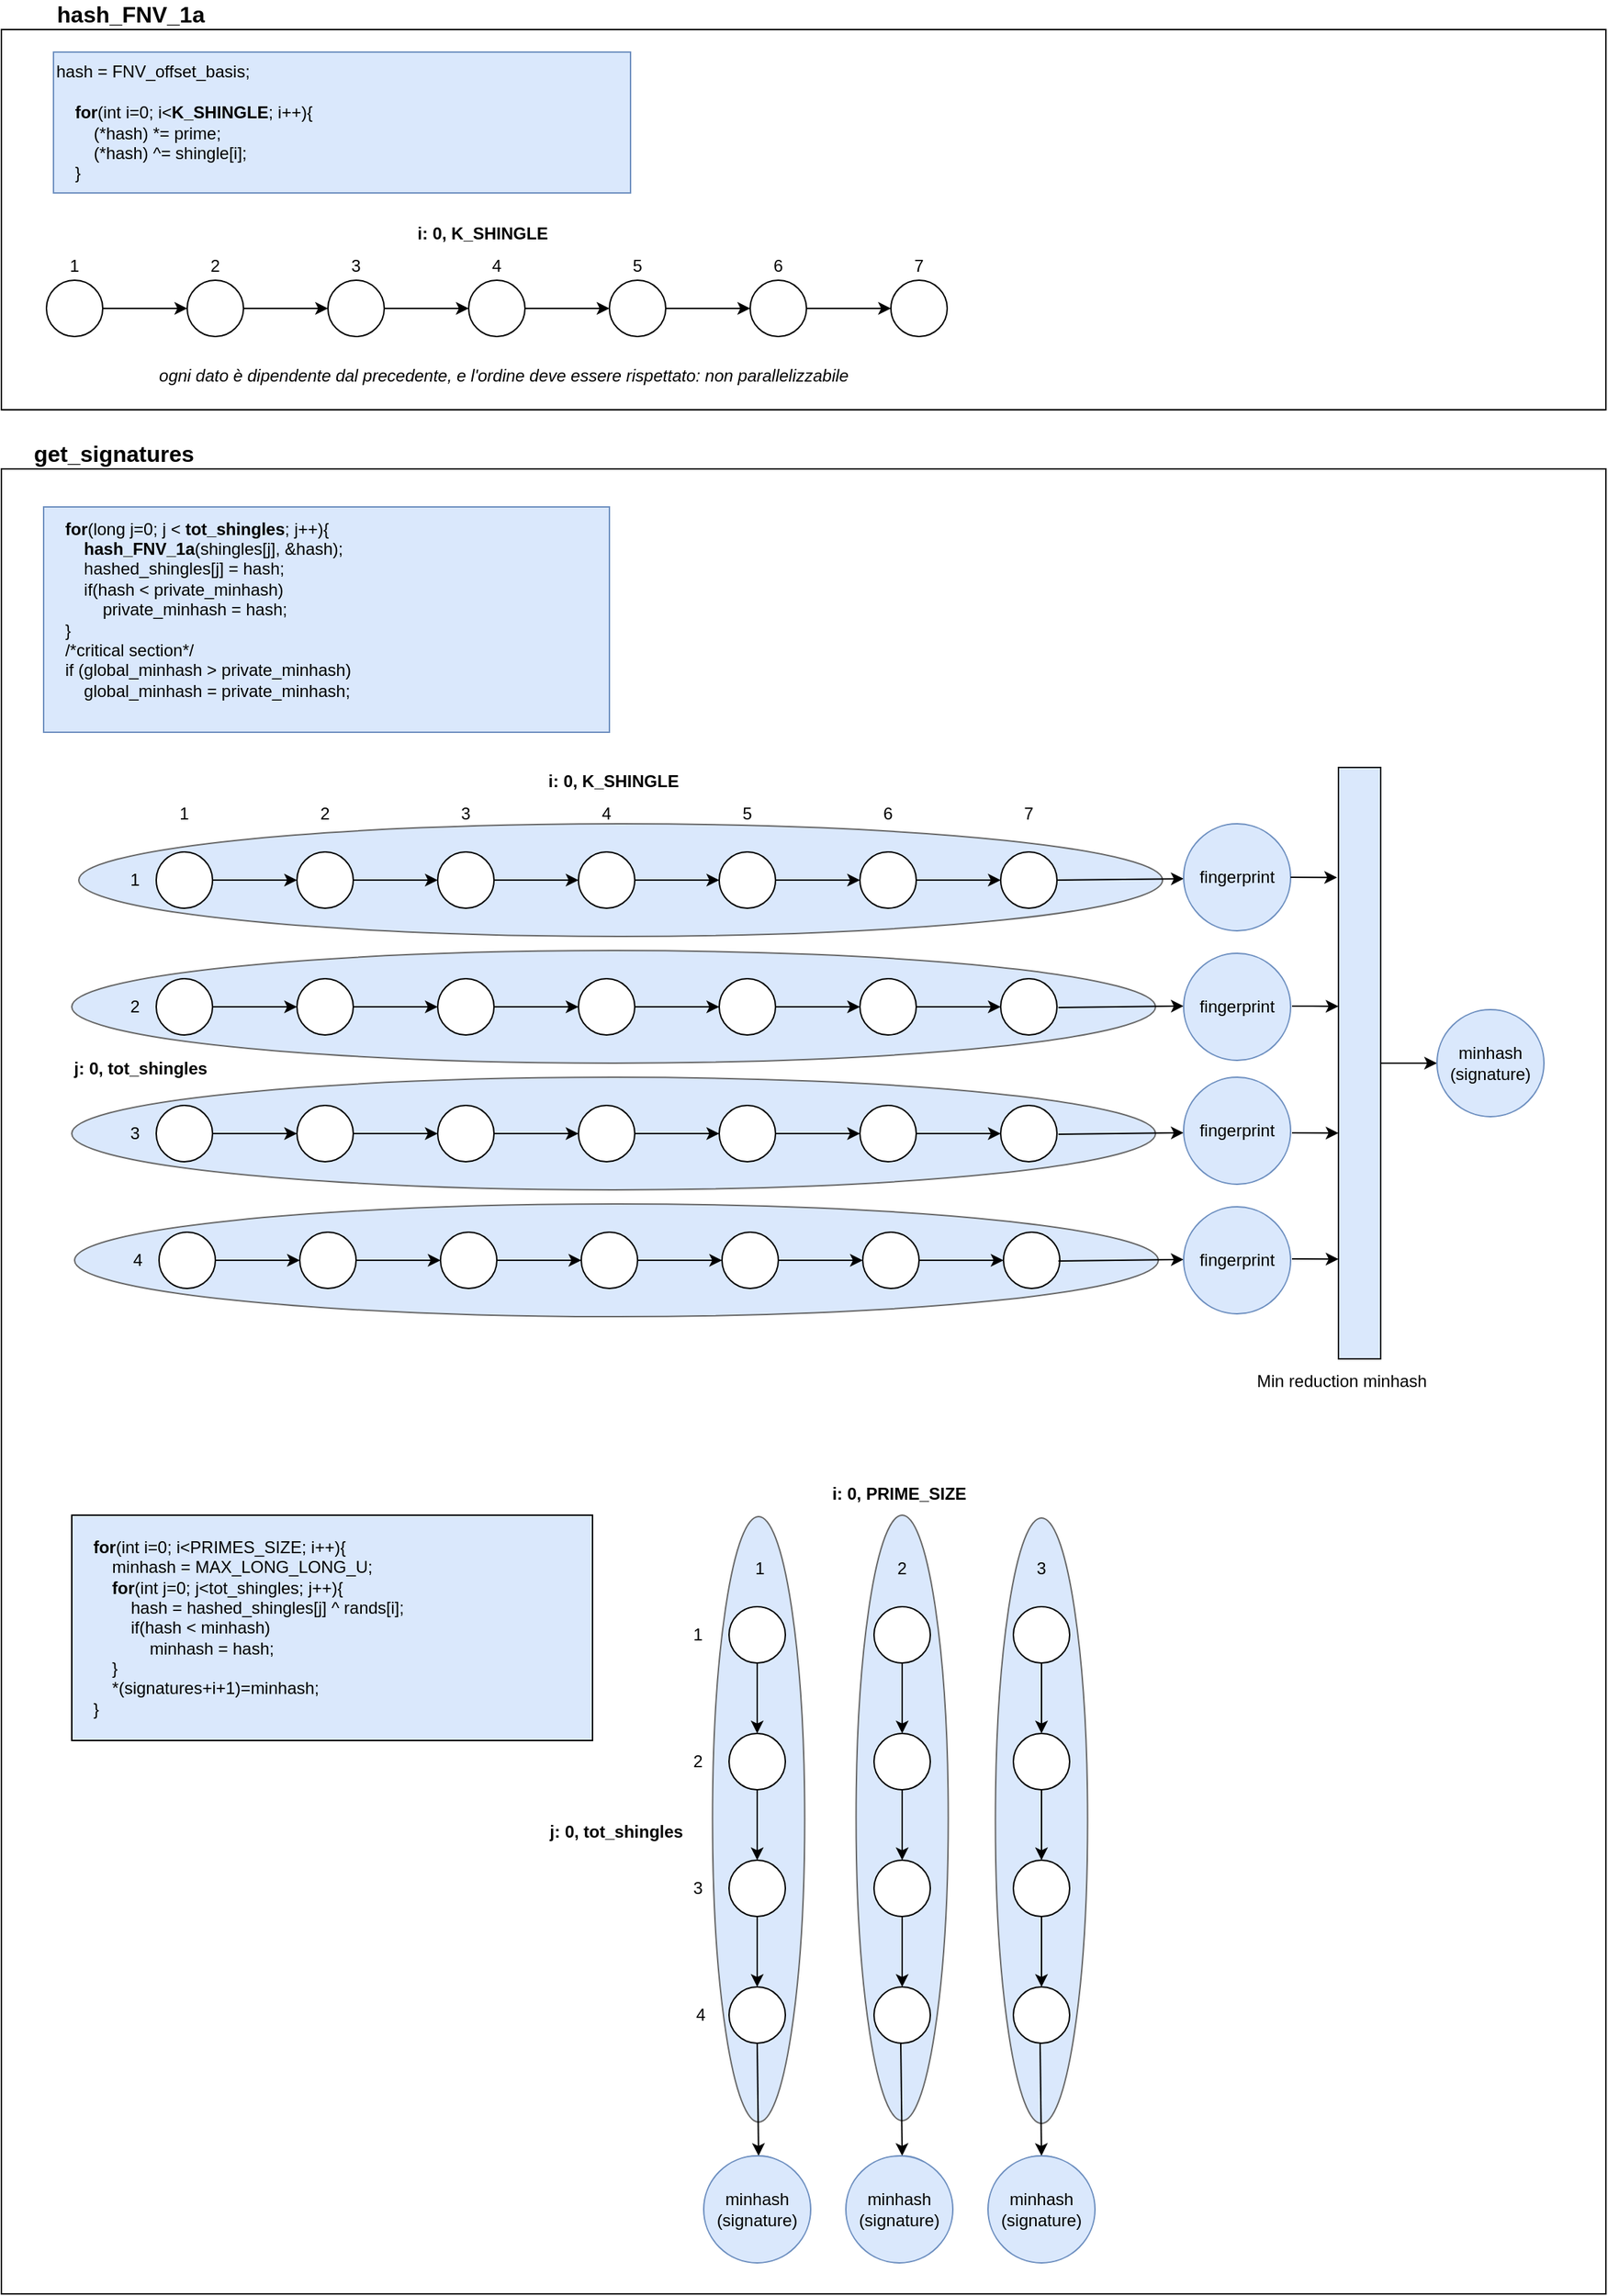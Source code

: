 <mxfile version="14.4.9" type="device"><diagram id="6B7_9XVgcYTmuRkZFwly" name="Page-1"><mxGraphModel dx="2031" dy="1856" grid="1" gridSize="10" guides="1" tooltips="1" connect="1" arrows="1" fold="1" page="1" pageScale="1" pageWidth="1169" pageHeight="827" math="0" shadow="0"><root><mxCell id="0"/><mxCell id="1" parent="0"/><mxCell id="zUakL1ykd0eLDqdjz8oe-7" value="" style="ellipse;whiteSpace=wrap;html=1;aspect=fixed;" vertex="1" parent="1"><mxGeometry x="292" y="-282" width="40" height="40" as="geometry"/></mxCell><mxCell id="zUakL1ykd0eLDqdjz8oe-8" value="" style="ellipse;whiteSpace=wrap;html=1;aspect=fixed;" vertex="1" parent="1"><mxGeometry x="192" y="-282" width="40" height="40" as="geometry"/></mxCell><mxCell id="zUakL1ykd0eLDqdjz8oe-9" value="" style="ellipse;whiteSpace=wrap;html=1;aspect=fixed;" vertex="1" parent="1"><mxGeometry x="92" y="-282" width="40" height="40" as="geometry"/></mxCell><mxCell id="zUakL1ykd0eLDqdjz8oe-11" value="" style="endArrow=classic;html=1;exitX=1;exitY=0.5;exitDx=0;exitDy=0;entryX=0;entryY=0.5;entryDx=0;entryDy=0;" edge="1" parent="1" source="zUakL1ykd0eLDqdjz8oe-9" target="zUakL1ykd0eLDqdjz8oe-8"><mxGeometry width="50" height="50" relative="1" as="geometry"><mxPoint x="482" y="-252" as="sourcePoint"/><mxPoint x="532" y="-302" as="targetPoint"/></mxGeometry></mxCell><mxCell id="zUakL1ykd0eLDqdjz8oe-12" value="" style="endArrow=classic;html=1;exitX=1;exitY=0.5;exitDx=0;exitDy=0;entryX=0;entryY=0.5;entryDx=0;entryDy=0;" edge="1" parent="1" source="zUakL1ykd0eLDqdjz8oe-8" target="zUakL1ykd0eLDqdjz8oe-7"><mxGeometry width="50" height="50" relative="1" as="geometry"><mxPoint x="482" y="-252" as="sourcePoint"/><mxPoint x="532" y="-302" as="targetPoint"/></mxGeometry></mxCell><mxCell id="zUakL1ykd0eLDqdjz8oe-13" value="" style="ellipse;whiteSpace=wrap;html=1;aspect=fixed;" vertex="1" parent="1"><mxGeometry x="492" y="-282" width="40" height="40" as="geometry"/></mxCell><mxCell id="zUakL1ykd0eLDqdjz8oe-14" value="" style="ellipse;whiteSpace=wrap;html=1;aspect=fixed;" vertex="1" parent="1"><mxGeometry x="392" y="-282" width="40" height="40" as="geometry"/></mxCell><mxCell id="zUakL1ykd0eLDqdjz8oe-15" value="" style="endArrow=classic;html=1;exitX=1;exitY=0.5;exitDx=0;exitDy=0;entryX=0;entryY=0.5;entryDx=0;entryDy=0;" edge="1" parent="1" target="zUakL1ykd0eLDqdjz8oe-14"><mxGeometry width="50" height="50" relative="1" as="geometry"><mxPoint x="332" y="-262" as="sourcePoint"/><mxPoint x="732" y="-302" as="targetPoint"/></mxGeometry></mxCell><mxCell id="zUakL1ykd0eLDqdjz8oe-16" value="" style="endArrow=classic;html=1;exitX=1;exitY=0.5;exitDx=0;exitDy=0;entryX=0;entryY=0.5;entryDx=0;entryDy=0;" edge="1" parent="1" source="zUakL1ykd0eLDqdjz8oe-14" target="zUakL1ykd0eLDqdjz8oe-13"><mxGeometry width="50" height="50" relative="1" as="geometry"><mxPoint x="682" y="-252" as="sourcePoint"/><mxPoint x="732" y="-302" as="targetPoint"/></mxGeometry></mxCell><mxCell id="zUakL1ykd0eLDqdjz8oe-17" value="" style="ellipse;whiteSpace=wrap;html=1;aspect=fixed;" vertex="1" parent="1"><mxGeometry x="692" y="-282" width="40" height="40" as="geometry"/></mxCell><mxCell id="zUakL1ykd0eLDqdjz8oe-18" value="" style="ellipse;whiteSpace=wrap;html=1;aspect=fixed;" vertex="1" parent="1"><mxGeometry x="592" y="-282" width="40" height="40" as="geometry"/></mxCell><mxCell id="zUakL1ykd0eLDqdjz8oe-19" value="" style="endArrow=classic;html=1;exitX=1;exitY=0.5;exitDx=0;exitDy=0;entryX=0;entryY=0.5;entryDx=0;entryDy=0;" edge="1" parent="1" target="zUakL1ykd0eLDqdjz8oe-18"><mxGeometry width="50" height="50" relative="1" as="geometry"><mxPoint x="532" y="-262" as="sourcePoint"/><mxPoint x="932" y="-302" as="targetPoint"/></mxGeometry></mxCell><mxCell id="zUakL1ykd0eLDqdjz8oe-20" value="" style="endArrow=classic;html=1;exitX=1;exitY=0.5;exitDx=0;exitDy=0;entryX=0;entryY=0.5;entryDx=0;entryDy=0;" edge="1" parent="1" source="zUakL1ykd0eLDqdjz8oe-18" target="zUakL1ykd0eLDqdjz8oe-17"><mxGeometry width="50" height="50" relative="1" as="geometry"><mxPoint x="882" y="-252" as="sourcePoint"/><mxPoint x="932" y="-302" as="targetPoint"/></mxGeometry></mxCell><mxCell id="zUakL1ykd0eLDqdjz8oe-21" value="i: 0, K_SHINGLE" style="text;html=1;strokeColor=none;fillColor=none;align=center;verticalAlign=middle;whiteSpace=wrap;rounded=0;fontStyle=1" vertex="1" parent="1"><mxGeometry x="312" y="-325" width="180" height="20" as="geometry"/></mxCell><mxCell id="zUakL1ykd0eLDqdjz8oe-22" value="1" style="text;html=1;strokeColor=none;fillColor=none;align=center;verticalAlign=middle;whiteSpace=wrap;rounded=0;" vertex="1" parent="1"><mxGeometry x="92" y="-302" width="40" height="20" as="geometry"/></mxCell><mxCell id="zUakL1ykd0eLDqdjz8oe-24" value="2" style="text;html=1;strokeColor=none;fillColor=none;align=center;verticalAlign=middle;whiteSpace=wrap;rounded=0;" vertex="1" parent="1"><mxGeometry x="192" y="-302" width="40" height="20" as="geometry"/></mxCell><mxCell id="zUakL1ykd0eLDqdjz8oe-25" value="3" style="text;html=1;strokeColor=none;fillColor=none;align=center;verticalAlign=middle;whiteSpace=wrap;rounded=0;" vertex="1" parent="1"><mxGeometry x="292" y="-302" width="40" height="20" as="geometry"/></mxCell><mxCell id="zUakL1ykd0eLDqdjz8oe-26" value="4" style="text;html=1;strokeColor=none;fillColor=none;align=center;verticalAlign=middle;whiteSpace=wrap;rounded=0;" vertex="1" parent="1"><mxGeometry x="392" y="-302" width="40" height="20" as="geometry"/></mxCell><mxCell id="zUakL1ykd0eLDqdjz8oe-27" value="5" style="text;html=1;strokeColor=none;fillColor=none;align=center;verticalAlign=middle;whiteSpace=wrap;rounded=0;" vertex="1" parent="1"><mxGeometry x="492" y="-302" width="40" height="20" as="geometry"/></mxCell><mxCell id="zUakL1ykd0eLDqdjz8oe-28" value="6" style="text;html=1;strokeColor=none;fillColor=none;align=center;verticalAlign=middle;whiteSpace=wrap;rounded=0;" vertex="1" parent="1"><mxGeometry x="592" y="-302" width="40" height="20" as="geometry"/></mxCell><mxCell id="zUakL1ykd0eLDqdjz8oe-29" value="7" style="text;html=1;strokeColor=none;fillColor=none;align=center;verticalAlign=middle;whiteSpace=wrap;rounded=0;" vertex="1" parent="1"><mxGeometry x="692" y="-302" width="40" height="20" as="geometry"/></mxCell><mxCell id="zUakL1ykd0eLDqdjz8oe-31" value="&lt;font style=&quot;font-size: 16px;&quot;&gt;&lt;b style=&quot;font-size: 16px;&quot;&gt;hash_FNV_1a&lt;/b&gt;&lt;/font&gt;" style="text;html=1;strokeColor=none;fillColor=none;align=center;verticalAlign=middle;whiteSpace=wrap;rounded=0;fontSize=16;" vertex="1" parent="1"><mxGeometry x="132" y="-481" width="40" height="20" as="geometry"/></mxCell><mxCell id="zUakL1ykd0eLDqdjz8oe-32" value="&lt;div align=&quot;left&quot;&gt;hash = FNV_offset_basis;&lt;br&gt;&lt;/div&gt;&lt;div align=&quot;left&quot;&gt;&lt;br&gt;&lt;/div&gt;&lt;div align=&quot;left&quot;&gt;&amp;nbsp;&amp;nbsp;&amp;nbsp; &lt;b&gt;for&lt;/b&gt;(int i=0; i&amp;lt;&lt;b&gt;K_SHINGLE&lt;/b&gt;; i++){&lt;br&gt;&amp;nbsp;&amp;nbsp;&amp;nbsp;&amp;nbsp;&amp;nbsp;&amp;nbsp;&amp;nbsp; (*hash) *= prime;&lt;br&gt;&amp;nbsp;&amp;nbsp;&amp;nbsp;&amp;nbsp;&amp;nbsp;&amp;nbsp;&amp;nbsp; (*hash) ^= shingle[i];&lt;br&gt;&amp;nbsp;&amp;nbsp;&amp;nbsp; }&lt;/div&gt;" style="rounded=0;whiteSpace=wrap;html=1;align=left;fillColor=#dae8fc;strokeColor=#6c8ebf;" vertex="1" parent="1"><mxGeometry x="97" y="-444" width="410" height="100" as="geometry"/></mxCell><mxCell id="zUakL1ykd0eLDqdjz8oe-35" value="&lt;i&gt;ogni dato è dipendente dal precedente, e l'ordine deve essere rispettato: non parallelizzabile&lt;/i&gt;" style="text;html=1;strokeColor=none;fillColor=none;align=center;verticalAlign=middle;whiteSpace=wrap;rounded=0;" vertex="1" parent="1"><mxGeometry x="102" y="-224" width="630" height="20" as="geometry"/></mxCell><mxCell id="zUakL1ykd0eLDqdjz8oe-36" value="&lt;div&gt;&amp;nbsp;&amp;nbsp;&amp;nbsp; &lt;b&gt;for&lt;/b&gt;(long j=0; j &amp;lt; &lt;b&gt;tot_shingles&lt;/b&gt;; j++){&lt;br&gt;&amp;nbsp;&amp;nbsp;&amp;nbsp;&amp;nbsp;&amp;nbsp;&amp;nbsp;&amp;nbsp; &lt;b&gt;hash_FNV_1a&lt;/b&gt;(shingles[j], &amp;amp;hash);&lt;br&gt;&amp;nbsp;&amp;nbsp;&amp;nbsp;&amp;nbsp;&amp;nbsp;&amp;nbsp;&amp;nbsp; hashed_shingles[j] = hash;&lt;br&gt;&amp;nbsp;&amp;nbsp;&amp;nbsp;&amp;nbsp;&amp;nbsp;&amp;nbsp;&amp;nbsp; if(hash &amp;lt; private_minhash)&lt;br&gt;&amp;nbsp;&amp;nbsp;&amp;nbsp;&amp;nbsp;&amp;nbsp;&amp;nbsp;&amp;nbsp;&amp;nbsp;&amp;nbsp;&amp;nbsp;&amp;nbsp; private_minhash = hash;&lt;br&gt;&amp;nbsp;&amp;nbsp;&amp;nbsp; }&lt;br&gt;&amp;nbsp;&amp;nbsp;&amp;nbsp; /*critical section*/&lt;br&gt;&lt;/div&gt;&lt;div&gt;&amp;nbsp;&amp;nbsp;&amp;nbsp; if (global_minhash &amp;gt; private_minhash)&lt;br&gt;&amp;nbsp;&amp;nbsp;&amp;nbsp;&amp;nbsp;&amp;nbsp;&amp;nbsp;&amp;nbsp; global_minhash = private_minhash;&lt;/div&gt;&lt;div&gt;&lt;br&gt;&lt;/div&gt;" style="rounded=0;whiteSpace=wrap;html=1;align=left;fillColor=#dae8fc;strokeColor=#6c8ebf;" vertex="1" parent="1"><mxGeometry x="90" y="-121" width="402" height="160" as="geometry"/></mxCell><mxCell id="zUakL1ykd0eLDqdjz8oe-50" value="i: 0, K_SHINGLE" style="text;html=1;strokeColor=none;fillColor=none;align=center;verticalAlign=middle;whiteSpace=wrap;rounded=0;fontStyle=1" vertex="1" parent="1"><mxGeometry x="405" y="64" width="180" height="20" as="geometry"/></mxCell><mxCell id="zUakL1ykd0eLDqdjz8oe-51" value="1" style="text;html=1;strokeColor=none;fillColor=none;align=center;verticalAlign=middle;whiteSpace=wrap;rounded=0;" vertex="1" parent="1"><mxGeometry x="170" y="87" width="40" height="20" as="geometry"/></mxCell><mxCell id="zUakL1ykd0eLDqdjz8oe-52" value="2" style="text;html=1;strokeColor=none;fillColor=none;align=center;verticalAlign=middle;whiteSpace=wrap;rounded=0;" vertex="1" parent="1"><mxGeometry x="270" y="87" width="40" height="20" as="geometry"/></mxCell><mxCell id="zUakL1ykd0eLDqdjz8oe-53" value="3" style="text;html=1;strokeColor=none;fillColor=none;align=center;verticalAlign=middle;whiteSpace=wrap;rounded=0;" vertex="1" parent="1"><mxGeometry x="370" y="87" width="40" height="20" as="geometry"/></mxCell><mxCell id="zUakL1ykd0eLDqdjz8oe-54" value="4" style="text;html=1;strokeColor=none;fillColor=none;align=center;verticalAlign=middle;whiteSpace=wrap;rounded=0;" vertex="1" parent="1"><mxGeometry x="470" y="87" width="40" height="20" as="geometry"/></mxCell><mxCell id="zUakL1ykd0eLDqdjz8oe-55" value="5" style="text;html=1;strokeColor=none;fillColor=none;align=center;verticalAlign=middle;whiteSpace=wrap;rounded=0;" vertex="1" parent="1"><mxGeometry x="570" y="87" width="40" height="20" as="geometry"/></mxCell><mxCell id="zUakL1ykd0eLDqdjz8oe-56" value="6" style="text;html=1;strokeColor=none;fillColor=none;align=center;verticalAlign=middle;whiteSpace=wrap;rounded=0;" vertex="1" parent="1"><mxGeometry x="670" y="87" width="40" height="20" as="geometry"/></mxCell><mxCell id="zUakL1ykd0eLDqdjz8oe-57" value="7" style="text;html=1;strokeColor=none;fillColor=none;align=center;verticalAlign=middle;whiteSpace=wrap;rounded=0;" vertex="1" parent="1"><mxGeometry x="770" y="87" width="40" height="20" as="geometry"/></mxCell><mxCell id="zUakL1ykd0eLDqdjz8oe-103" value="" style="ellipse;whiteSpace=wrap;html=1;align=left;strokeColor=#666666;fontColor=#333333;fillColor=#DAE8FC;" vertex="1" parent="1"><mxGeometry x="110" y="194" width="770" height="80" as="geometry"/></mxCell><mxCell id="zUakL1ykd0eLDqdjz8oe-104" value="2" style="text;html=1;strokeColor=none;fillColor=none;align=center;verticalAlign=middle;whiteSpace=wrap;rounded=0;" vertex="1" parent="1"><mxGeometry x="135" y="224" width="40" height="20" as="geometry"/></mxCell><mxCell id="zUakL1ykd0eLDqdjz8oe-105" value="" style="ellipse;whiteSpace=wrap;html=1;aspect=fixed;" vertex="1" parent="1"><mxGeometry x="370" y="214" width="40" height="40" as="geometry"/></mxCell><mxCell id="zUakL1ykd0eLDqdjz8oe-106" value="" style="ellipse;whiteSpace=wrap;html=1;aspect=fixed;" vertex="1" parent="1"><mxGeometry x="270" y="214" width="40" height="40" as="geometry"/></mxCell><mxCell id="zUakL1ykd0eLDqdjz8oe-107" value="" style="ellipse;whiteSpace=wrap;html=1;aspect=fixed;" vertex="1" parent="1"><mxGeometry x="170" y="214" width="40" height="40" as="geometry"/></mxCell><mxCell id="zUakL1ykd0eLDqdjz8oe-108" value="" style="endArrow=classic;html=1;exitX=1;exitY=0.5;exitDx=0;exitDy=0;entryX=0;entryY=0.5;entryDx=0;entryDy=0;" edge="1" parent="1" source="zUakL1ykd0eLDqdjz8oe-107" target="zUakL1ykd0eLDqdjz8oe-106"><mxGeometry width="50" height="50" relative="1" as="geometry"><mxPoint x="560" y="244" as="sourcePoint"/><mxPoint x="610" y="194" as="targetPoint"/></mxGeometry></mxCell><mxCell id="zUakL1ykd0eLDqdjz8oe-109" value="" style="endArrow=classic;html=1;exitX=1;exitY=0.5;exitDx=0;exitDy=0;entryX=0;entryY=0.5;entryDx=0;entryDy=0;" edge="1" parent="1" source="zUakL1ykd0eLDqdjz8oe-106" target="zUakL1ykd0eLDqdjz8oe-105"><mxGeometry width="50" height="50" relative="1" as="geometry"><mxPoint x="560" y="244" as="sourcePoint"/><mxPoint x="610" y="194" as="targetPoint"/></mxGeometry></mxCell><mxCell id="zUakL1ykd0eLDqdjz8oe-110" value="" style="ellipse;whiteSpace=wrap;html=1;aspect=fixed;" vertex="1" parent="1"><mxGeometry x="570" y="214" width="40" height="40" as="geometry"/></mxCell><mxCell id="zUakL1ykd0eLDqdjz8oe-111" value="" style="ellipse;whiteSpace=wrap;html=1;aspect=fixed;" vertex="1" parent="1"><mxGeometry x="470" y="214" width="40" height="40" as="geometry"/></mxCell><mxCell id="zUakL1ykd0eLDqdjz8oe-112" value="" style="endArrow=classic;html=1;exitX=1;exitY=0.5;exitDx=0;exitDy=0;entryX=0;entryY=0.5;entryDx=0;entryDy=0;" edge="1" parent="1" target="zUakL1ykd0eLDqdjz8oe-111"><mxGeometry width="50" height="50" relative="1" as="geometry"><mxPoint x="410" y="234" as="sourcePoint"/><mxPoint x="810" y="194" as="targetPoint"/></mxGeometry></mxCell><mxCell id="zUakL1ykd0eLDqdjz8oe-113" value="" style="endArrow=classic;html=1;exitX=1;exitY=0.5;exitDx=0;exitDy=0;entryX=0;entryY=0.5;entryDx=0;entryDy=0;" edge="1" parent="1" source="zUakL1ykd0eLDqdjz8oe-111" target="zUakL1ykd0eLDqdjz8oe-110"><mxGeometry width="50" height="50" relative="1" as="geometry"><mxPoint x="760" y="244" as="sourcePoint"/><mxPoint x="810" y="194" as="targetPoint"/></mxGeometry></mxCell><mxCell id="zUakL1ykd0eLDqdjz8oe-114" value="" style="ellipse;whiteSpace=wrap;html=1;aspect=fixed;" vertex="1" parent="1"><mxGeometry x="770" y="214" width="40" height="40" as="geometry"/></mxCell><mxCell id="zUakL1ykd0eLDqdjz8oe-115" value="" style="ellipse;whiteSpace=wrap;html=1;aspect=fixed;" vertex="1" parent="1"><mxGeometry x="670" y="214" width="40" height="40" as="geometry"/></mxCell><mxCell id="zUakL1ykd0eLDqdjz8oe-116" value="" style="endArrow=classic;html=1;exitX=1;exitY=0.5;exitDx=0;exitDy=0;entryX=0;entryY=0.5;entryDx=0;entryDy=0;" edge="1" parent="1" target="zUakL1ykd0eLDqdjz8oe-115"><mxGeometry width="50" height="50" relative="1" as="geometry"><mxPoint x="610" y="234" as="sourcePoint"/><mxPoint x="1010" y="194" as="targetPoint"/></mxGeometry></mxCell><mxCell id="zUakL1ykd0eLDqdjz8oe-117" value="" style="endArrow=classic;html=1;exitX=1;exitY=0.5;exitDx=0;exitDy=0;entryX=0;entryY=0.5;entryDx=0;entryDy=0;" edge="1" parent="1" source="zUakL1ykd0eLDqdjz8oe-115" target="zUakL1ykd0eLDqdjz8oe-114"><mxGeometry width="50" height="50" relative="1" as="geometry"><mxPoint x="960" y="244" as="sourcePoint"/><mxPoint x="1010" y="194" as="targetPoint"/></mxGeometry></mxCell><mxCell id="zUakL1ykd0eLDqdjz8oe-118" value="" style="ellipse;whiteSpace=wrap;html=1;align=left;strokeColor=#666666;fontColor=#333333;fillColor=#DAE8FC;" vertex="1" parent="1"><mxGeometry x="115" y="104" width="770" height="80" as="geometry"/></mxCell><mxCell id="zUakL1ykd0eLDqdjz8oe-119" value="1" style="text;html=1;strokeColor=none;fillColor=none;align=center;verticalAlign=middle;whiteSpace=wrap;rounded=0;" vertex="1" parent="1"><mxGeometry x="135" y="134" width="40" height="20" as="geometry"/></mxCell><mxCell id="zUakL1ykd0eLDqdjz8oe-120" value="" style="ellipse;whiteSpace=wrap;html=1;aspect=fixed;" vertex="1" parent="1"><mxGeometry x="370" y="124" width="40" height="40" as="geometry"/></mxCell><mxCell id="zUakL1ykd0eLDqdjz8oe-121" value="" style="ellipse;whiteSpace=wrap;html=1;aspect=fixed;" vertex="1" parent="1"><mxGeometry x="270" y="124" width="40" height="40" as="geometry"/></mxCell><mxCell id="zUakL1ykd0eLDqdjz8oe-122" value="" style="ellipse;whiteSpace=wrap;html=1;aspect=fixed;" vertex="1" parent="1"><mxGeometry x="170" y="124" width="40" height="40" as="geometry"/></mxCell><mxCell id="zUakL1ykd0eLDqdjz8oe-123" value="" style="endArrow=classic;html=1;exitX=1;exitY=0.5;exitDx=0;exitDy=0;entryX=0;entryY=0.5;entryDx=0;entryDy=0;" edge="1" parent="1" source="zUakL1ykd0eLDqdjz8oe-122" target="zUakL1ykd0eLDqdjz8oe-121"><mxGeometry width="50" height="50" relative="1" as="geometry"><mxPoint x="560" y="154" as="sourcePoint"/><mxPoint x="610" y="104" as="targetPoint"/></mxGeometry></mxCell><mxCell id="zUakL1ykd0eLDqdjz8oe-124" value="" style="endArrow=classic;html=1;exitX=1;exitY=0.5;exitDx=0;exitDy=0;entryX=0;entryY=0.5;entryDx=0;entryDy=0;" edge="1" parent="1" source="zUakL1ykd0eLDqdjz8oe-121" target="zUakL1ykd0eLDqdjz8oe-120"><mxGeometry width="50" height="50" relative="1" as="geometry"><mxPoint x="560" y="154" as="sourcePoint"/><mxPoint x="610" y="104" as="targetPoint"/></mxGeometry></mxCell><mxCell id="zUakL1ykd0eLDqdjz8oe-125" value="" style="ellipse;whiteSpace=wrap;html=1;aspect=fixed;" vertex="1" parent="1"><mxGeometry x="570" y="124" width="40" height="40" as="geometry"/></mxCell><mxCell id="zUakL1ykd0eLDqdjz8oe-126" value="" style="ellipse;whiteSpace=wrap;html=1;aspect=fixed;" vertex="1" parent="1"><mxGeometry x="470" y="124" width="40" height="40" as="geometry"/></mxCell><mxCell id="zUakL1ykd0eLDqdjz8oe-127" value="" style="endArrow=classic;html=1;exitX=1;exitY=0.5;exitDx=0;exitDy=0;entryX=0;entryY=0.5;entryDx=0;entryDy=0;" edge="1" parent="1" target="zUakL1ykd0eLDqdjz8oe-126"><mxGeometry width="50" height="50" relative="1" as="geometry"><mxPoint x="410" y="144" as="sourcePoint"/><mxPoint x="810" y="104" as="targetPoint"/></mxGeometry></mxCell><mxCell id="zUakL1ykd0eLDqdjz8oe-128" value="" style="endArrow=classic;html=1;exitX=1;exitY=0.5;exitDx=0;exitDy=0;entryX=0;entryY=0.5;entryDx=0;entryDy=0;" edge="1" parent="1" source="zUakL1ykd0eLDqdjz8oe-126" target="zUakL1ykd0eLDqdjz8oe-125"><mxGeometry width="50" height="50" relative="1" as="geometry"><mxPoint x="760" y="154" as="sourcePoint"/><mxPoint x="810" y="104" as="targetPoint"/></mxGeometry></mxCell><mxCell id="zUakL1ykd0eLDqdjz8oe-129" value="" style="ellipse;whiteSpace=wrap;html=1;aspect=fixed;" vertex="1" parent="1"><mxGeometry x="770" y="124" width="40" height="40" as="geometry"/></mxCell><mxCell id="zUakL1ykd0eLDqdjz8oe-130" value="" style="ellipse;whiteSpace=wrap;html=1;aspect=fixed;" vertex="1" parent="1"><mxGeometry x="670" y="124" width="40" height="40" as="geometry"/></mxCell><mxCell id="zUakL1ykd0eLDqdjz8oe-131" value="" style="endArrow=classic;html=1;exitX=1;exitY=0.5;exitDx=0;exitDy=0;entryX=0;entryY=0.5;entryDx=0;entryDy=0;" edge="1" parent="1" target="zUakL1ykd0eLDqdjz8oe-130"><mxGeometry width="50" height="50" relative="1" as="geometry"><mxPoint x="610" y="144" as="sourcePoint"/><mxPoint x="1010" y="104" as="targetPoint"/></mxGeometry></mxCell><mxCell id="zUakL1ykd0eLDqdjz8oe-132" value="" style="endArrow=classic;html=1;exitX=1;exitY=0.5;exitDx=0;exitDy=0;entryX=0;entryY=0.5;entryDx=0;entryDy=0;" edge="1" parent="1" source="zUakL1ykd0eLDqdjz8oe-130" target="zUakL1ykd0eLDqdjz8oe-129"><mxGeometry width="50" height="50" relative="1" as="geometry"><mxPoint x="960" y="154" as="sourcePoint"/><mxPoint x="1010" y="104" as="targetPoint"/></mxGeometry></mxCell><mxCell id="zUakL1ykd0eLDqdjz8oe-133" value="" style="ellipse;whiteSpace=wrap;html=1;align=left;strokeColor=#666666;fontColor=#333333;fillColor=#DAE8FC;" vertex="1" parent="1"><mxGeometry x="110" y="284" width="770" height="80" as="geometry"/></mxCell><mxCell id="zUakL1ykd0eLDqdjz8oe-134" value="3" style="text;html=1;strokeColor=none;fillColor=none;align=center;verticalAlign=middle;whiteSpace=wrap;rounded=0;" vertex="1" parent="1"><mxGeometry x="135" y="314" width="40" height="20" as="geometry"/></mxCell><mxCell id="zUakL1ykd0eLDqdjz8oe-135" value="" style="ellipse;whiteSpace=wrap;html=1;aspect=fixed;" vertex="1" parent="1"><mxGeometry x="370" y="304" width="40" height="40" as="geometry"/></mxCell><mxCell id="zUakL1ykd0eLDqdjz8oe-136" value="" style="ellipse;whiteSpace=wrap;html=1;aspect=fixed;" vertex="1" parent="1"><mxGeometry x="270" y="304" width="40" height="40" as="geometry"/></mxCell><mxCell id="zUakL1ykd0eLDqdjz8oe-137" value="" style="ellipse;whiteSpace=wrap;html=1;aspect=fixed;" vertex="1" parent="1"><mxGeometry x="170" y="304" width="40" height="40" as="geometry"/></mxCell><mxCell id="zUakL1ykd0eLDqdjz8oe-138" value="" style="endArrow=classic;html=1;exitX=1;exitY=0.5;exitDx=0;exitDy=0;entryX=0;entryY=0.5;entryDx=0;entryDy=0;" edge="1" parent="1" source="zUakL1ykd0eLDqdjz8oe-137" target="zUakL1ykd0eLDqdjz8oe-136"><mxGeometry width="50" height="50" relative="1" as="geometry"><mxPoint x="560" y="334" as="sourcePoint"/><mxPoint x="610" y="284" as="targetPoint"/></mxGeometry></mxCell><mxCell id="zUakL1ykd0eLDqdjz8oe-139" value="" style="endArrow=classic;html=1;exitX=1;exitY=0.5;exitDx=0;exitDy=0;entryX=0;entryY=0.5;entryDx=0;entryDy=0;" edge="1" parent="1" source="zUakL1ykd0eLDqdjz8oe-136" target="zUakL1ykd0eLDqdjz8oe-135"><mxGeometry width="50" height="50" relative="1" as="geometry"><mxPoint x="560" y="334" as="sourcePoint"/><mxPoint x="610" y="284" as="targetPoint"/></mxGeometry></mxCell><mxCell id="zUakL1ykd0eLDqdjz8oe-140" value="" style="ellipse;whiteSpace=wrap;html=1;aspect=fixed;" vertex="1" parent="1"><mxGeometry x="570" y="304" width="40" height="40" as="geometry"/></mxCell><mxCell id="zUakL1ykd0eLDqdjz8oe-141" value="" style="ellipse;whiteSpace=wrap;html=1;aspect=fixed;" vertex="1" parent="1"><mxGeometry x="470" y="304" width="40" height="40" as="geometry"/></mxCell><mxCell id="zUakL1ykd0eLDqdjz8oe-142" value="" style="endArrow=classic;html=1;exitX=1;exitY=0.5;exitDx=0;exitDy=0;entryX=0;entryY=0.5;entryDx=0;entryDy=0;" edge="1" parent="1" target="zUakL1ykd0eLDqdjz8oe-141"><mxGeometry width="50" height="50" relative="1" as="geometry"><mxPoint x="410" y="324" as="sourcePoint"/><mxPoint x="810" y="284" as="targetPoint"/></mxGeometry></mxCell><mxCell id="zUakL1ykd0eLDqdjz8oe-143" value="" style="endArrow=classic;html=1;exitX=1;exitY=0.5;exitDx=0;exitDy=0;entryX=0;entryY=0.5;entryDx=0;entryDy=0;" edge="1" parent="1" source="zUakL1ykd0eLDqdjz8oe-141" target="zUakL1ykd0eLDqdjz8oe-140"><mxGeometry width="50" height="50" relative="1" as="geometry"><mxPoint x="760" y="334" as="sourcePoint"/><mxPoint x="810" y="284" as="targetPoint"/></mxGeometry></mxCell><mxCell id="zUakL1ykd0eLDqdjz8oe-144" value="" style="ellipse;whiteSpace=wrap;html=1;aspect=fixed;" vertex="1" parent="1"><mxGeometry x="770" y="304" width="40" height="40" as="geometry"/></mxCell><mxCell id="zUakL1ykd0eLDqdjz8oe-145" value="" style="ellipse;whiteSpace=wrap;html=1;aspect=fixed;" vertex="1" parent="1"><mxGeometry x="670" y="304" width="40" height="40" as="geometry"/></mxCell><mxCell id="zUakL1ykd0eLDqdjz8oe-146" value="" style="endArrow=classic;html=1;exitX=1;exitY=0.5;exitDx=0;exitDy=0;entryX=0;entryY=0.5;entryDx=0;entryDy=0;" edge="1" parent="1" target="zUakL1ykd0eLDqdjz8oe-145"><mxGeometry width="50" height="50" relative="1" as="geometry"><mxPoint x="610" y="324" as="sourcePoint"/><mxPoint x="1010" y="284" as="targetPoint"/></mxGeometry></mxCell><mxCell id="zUakL1ykd0eLDqdjz8oe-147" value="" style="endArrow=classic;html=1;exitX=1;exitY=0.5;exitDx=0;exitDy=0;entryX=0;entryY=0.5;entryDx=0;entryDy=0;" edge="1" parent="1" source="zUakL1ykd0eLDqdjz8oe-145" target="zUakL1ykd0eLDqdjz8oe-144"><mxGeometry width="50" height="50" relative="1" as="geometry"><mxPoint x="960" y="334" as="sourcePoint"/><mxPoint x="1010" y="284" as="targetPoint"/></mxGeometry></mxCell><mxCell id="zUakL1ykd0eLDqdjz8oe-148" value="" style="ellipse;whiteSpace=wrap;html=1;align=left;strokeColor=#666666;fontColor=#333333;fillColor=#DAE8FC;" vertex="1" parent="1"><mxGeometry x="112" y="374" width="770" height="80" as="geometry"/></mxCell><mxCell id="zUakL1ykd0eLDqdjz8oe-149" value="4" style="text;html=1;strokeColor=none;fillColor=none;align=center;verticalAlign=middle;whiteSpace=wrap;rounded=0;" vertex="1" parent="1"><mxGeometry x="137" y="404" width="40" height="20" as="geometry"/></mxCell><mxCell id="zUakL1ykd0eLDqdjz8oe-150" value="" style="ellipse;whiteSpace=wrap;html=1;aspect=fixed;" vertex="1" parent="1"><mxGeometry x="372" y="394" width="40" height="40" as="geometry"/></mxCell><mxCell id="zUakL1ykd0eLDqdjz8oe-151" value="" style="ellipse;whiteSpace=wrap;html=1;aspect=fixed;" vertex="1" parent="1"><mxGeometry x="272" y="394" width="40" height="40" as="geometry"/></mxCell><mxCell id="zUakL1ykd0eLDqdjz8oe-152" value="" style="ellipse;whiteSpace=wrap;html=1;aspect=fixed;" vertex="1" parent="1"><mxGeometry x="172" y="394" width="40" height="40" as="geometry"/></mxCell><mxCell id="zUakL1ykd0eLDqdjz8oe-153" value="" style="endArrow=classic;html=1;exitX=1;exitY=0.5;exitDx=0;exitDy=0;entryX=0;entryY=0.5;entryDx=0;entryDy=0;" edge="1" parent="1" source="zUakL1ykd0eLDqdjz8oe-152" target="zUakL1ykd0eLDqdjz8oe-151"><mxGeometry width="50" height="50" relative="1" as="geometry"><mxPoint x="562" y="424" as="sourcePoint"/><mxPoint x="612" y="374" as="targetPoint"/></mxGeometry></mxCell><mxCell id="zUakL1ykd0eLDqdjz8oe-154" value="" style="endArrow=classic;html=1;exitX=1;exitY=0.5;exitDx=0;exitDy=0;entryX=0;entryY=0.5;entryDx=0;entryDy=0;" edge="1" parent="1" source="zUakL1ykd0eLDqdjz8oe-151" target="zUakL1ykd0eLDqdjz8oe-150"><mxGeometry width="50" height="50" relative="1" as="geometry"><mxPoint x="562" y="424" as="sourcePoint"/><mxPoint x="612" y="374" as="targetPoint"/></mxGeometry></mxCell><mxCell id="zUakL1ykd0eLDqdjz8oe-155" value="" style="ellipse;whiteSpace=wrap;html=1;aspect=fixed;" vertex="1" parent="1"><mxGeometry x="572" y="394" width="40" height="40" as="geometry"/></mxCell><mxCell id="zUakL1ykd0eLDqdjz8oe-156" value="" style="ellipse;whiteSpace=wrap;html=1;aspect=fixed;" vertex="1" parent="1"><mxGeometry x="472" y="394" width="40" height="40" as="geometry"/></mxCell><mxCell id="zUakL1ykd0eLDqdjz8oe-157" value="" style="endArrow=classic;html=1;exitX=1;exitY=0.5;exitDx=0;exitDy=0;entryX=0;entryY=0.5;entryDx=0;entryDy=0;" edge="1" parent="1" target="zUakL1ykd0eLDqdjz8oe-156"><mxGeometry width="50" height="50" relative="1" as="geometry"><mxPoint x="412" y="414" as="sourcePoint"/><mxPoint x="812" y="374" as="targetPoint"/></mxGeometry></mxCell><mxCell id="zUakL1ykd0eLDqdjz8oe-158" value="" style="endArrow=classic;html=1;exitX=1;exitY=0.5;exitDx=0;exitDy=0;entryX=0;entryY=0.5;entryDx=0;entryDy=0;" edge="1" parent="1" source="zUakL1ykd0eLDqdjz8oe-156" target="zUakL1ykd0eLDqdjz8oe-155"><mxGeometry width="50" height="50" relative="1" as="geometry"><mxPoint x="762" y="424" as="sourcePoint"/><mxPoint x="812" y="374" as="targetPoint"/></mxGeometry></mxCell><mxCell id="zUakL1ykd0eLDqdjz8oe-159" value="" style="ellipse;whiteSpace=wrap;html=1;aspect=fixed;" vertex="1" parent="1"><mxGeometry x="772" y="394" width="40" height="40" as="geometry"/></mxCell><mxCell id="zUakL1ykd0eLDqdjz8oe-160" value="" style="ellipse;whiteSpace=wrap;html=1;aspect=fixed;" vertex="1" parent="1"><mxGeometry x="672" y="394" width="40" height="40" as="geometry"/></mxCell><mxCell id="zUakL1ykd0eLDqdjz8oe-161" value="" style="endArrow=classic;html=1;exitX=1;exitY=0.5;exitDx=0;exitDy=0;entryX=0;entryY=0.5;entryDx=0;entryDy=0;" edge="1" parent="1" target="zUakL1ykd0eLDqdjz8oe-160"><mxGeometry width="50" height="50" relative="1" as="geometry"><mxPoint x="612" y="414" as="sourcePoint"/><mxPoint x="1012" y="374" as="targetPoint"/></mxGeometry></mxCell><mxCell id="zUakL1ykd0eLDqdjz8oe-162" value="" style="endArrow=classic;html=1;exitX=1;exitY=0.5;exitDx=0;exitDy=0;entryX=0;entryY=0.5;entryDx=0;entryDy=0;" edge="1" parent="1" source="zUakL1ykd0eLDqdjz8oe-160" target="zUakL1ykd0eLDqdjz8oe-159"><mxGeometry width="50" height="50" relative="1" as="geometry"><mxPoint x="962" y="424" as="sourcePoint"/><mxPoint x="1012" y="374" as="targetPoint"/></mxGeometry></mxCell><mxCell id="zUakL1ykd0eLDqdjz8oe-163" value="" style="rounded=0;whiteSpace=wrap;html=1;fillColor=#DAE8FC;align=left;" vertex="1" parent="1"><mxGeometry x="1010" y="64" width="30" height="420" as="geometry"/></mxCell><mxCell id="zUakL1ykd0eLDqdjz8oe-164" value="Min reduction minhash" style="text;html=1;strokeColor=none;fillColor=none;align=center;verticalAlign=middle;whiteSpace=wrap;rounded=0;" vertex="1" parent="1"><mxGeometry x="940" y="490" width="145" height="20" as="geometry"/></mxCell><mxCell id="zUakL1ykd0eLDqdjz8oe-165" value="" style="endArrow=classic;html=1;exitX=1;exitY=0.5;exitDx=0;exitDy=0;" edge="1" parent="1" source="zUakL1ykd0eLDqdjz8oe-129"><mxGeometry width="50" height="50" relative="1" as="geometry"><mxPoint x="510" y="324" as="sourcePoint"/><mxPoint x="900" y="143" as="targetPoint"/></mxGeometry></mxCell><mxCell id="zUakL1ykd0eLDqdjz8oe-166" value="" style="endArrow=classic;html=1;exitX=1;exitY=0.5;exitDx=0;exitDy=0;entryX=-0.033;entryY=0.164;entryDx=0;entryDy=0;entryPerimeter=0;" edge="1" parent="1"><mxGeometry width="50" height="50" relative="1" as="geometry"><mxPoint x="810.99" y="234.56" as="sourcePoint"/><mxPoint x="900.0" y="233.44" as="targetPoint"/></mxGeometry></mxCell><mxCell id="zUakL1ykd0eLDqdjz8oe-167" value="" style="endArrow=classic;html=1;exitX=1;exitY=0.5;exitDx=0;exitDy=0;entryX=-0.033;entryY=0.164;entryDx=0;entryDy=0;entryPerimeter=0;" edge="1" parent="1"><mxGeometry width="50" height="50" relative="1" as="geometry"><mxPoint x="810.99" y="324.56" as="sourcePoint"/><mxPoint x="900.0" y="323.44" as="targetPoint"/></mxGeometry></mxCell><mxCell id="zUakL1ykd0eLDqdjz8oe-168" value="" style="endArrow=classic;html=1;exitX=1;exitY=0.5;exitDx=0;exitDy=0;entryX=-0.033;entryY=0.164;entryDx=0;entryDy=0;entryPerimeter=0;" edge="1" parent="1"><mxGeometry width="50" height="50" relative="1" as="geometry"><mxPoint x="810.99" y="414.56" as="sourcePoint"/><mxPoint x="900.0" y="413.44" as="targetPoint"/></mxGeometry></mxCell><mxCell id="zUakL1ykd0eLDqdjz8oe-171" value="&lt;font style=&quot;font-size: 16px;&quot;&gt;&lt;b style=&quot;font-size: 16px;&quot;&gt;get_signatures&lt;/b&gt;&lt;/font&gt;" style="text;html=1;strokeColor=none;fillColor=none;align=center;verticalAlign=middle;whiteSpace=wrap;rounded=0;fontSize=16;" vertex="1" parent="1"><mxGeometry x="80" y="-169" width="120" height="20" as="geometry"/></mxCell><mxCell id="zUakL1ykd0eLDqdjz8oe-172" value="&amp;nbsp;&amp;nbsp;&amp;nbsp; &lt;b&gt;for&lt;/b&gt;(int i=0; i&amp;lt;PRIMES_SIZE; i++){&lt;br&gt;&amp;nbsp;&amp;nbsp;&amp;nbsp;&amp;nbsp;&amp;nbsp;&amp;nbsp;&amp;nbsp; minhash = MAX_LONG_LONG_U;&lt;br&gt;&amp;nbsp;&amp;nbsp;&amp;nbsp;&amp;nbsp;&amp;nbsp;&amp;nbsp;&amp;nbsp; &lt;b&gt;for&lt;/b&gt;(int j=0; j&amp;lt;tot_shingles; j++){&lt;br&gt;&amp;nbsp;&amp;nbsp;&amp;nbsp;&amp;nbsp;&amp;nbsp;&amp;nbsp;&amp;nbsp;&amp;nbsp;&amp;nbsp;&amp;nbsp;&amp;nbsp; hash = hashed_shingles[j] ^ rands[i];&lt;br&gt;&amp;nbsp;&amp;nbsp;&amp;nbsp;&amp;nbsp;&amp;nbsp;&amp;nbsp;&amp;nbsp;&amp;nbsp;&amp;nbsp;&amp;nbsp;&amp;nbsp; if(hash &amp;lt; minhash)&lt;br&gt;&amp;nbsp;&amp;nbsp;&amp;nbsp;&amp;nbsp;&amp;nbsp;&amp;nbsp;&amp;nbsp;&amp;nbsp;&amp;nbsp;&amp;nbsp;&amp;nbsp;&amp;nbsp;&amp;nbsp;&amp;nbsp;&amp;nbsp; minhash = hash;&lt;br&gt;&amp;nbsp;&amp;nbsp;&amp;nbsp;&amp;nbsp;&amp;nbsp;&amp;nbsp;&amp;nbsp; }&lt;br&gt;&amp;nbsp;&amp;nbsp;&amp;nbsp;&amp;nbsp;&amp;nbsp;&amp;nbsp;&amp;nbsp; *(signatures+i+1)=minhash;&lt;br&gt;&amp;nbsp;&amp;nbsp;&amp;nbsp; }" style="rounded=0;whiteSpace=wrap;html=1;fillColor=#DAE8FC;align=left;" vertex="1" parent="1"><mxGeometry x="110" y="595" width="370" height="160" as="geometry"/></mxCell><mxCell id="zUakL1ykd0eLDqdjz8oe-176" value="j: 0, tot_shingles" style="text;html=1;strokeColor=none;fillColor=none;align=center;verticalAlign=middle;whiteSpace=wrap;rounded=0;fontStyle=1" vertex="1" parent="1"><mxGeometry x="69" y="268" width="180" height="20" as="geometry"/></mxCell><mxCell id="zUakL1ykd0eLDqdjz8oe-177" value="i: 0, PRIME_SIZE" style="text;html=1;strokeColor=none;fillColor=none;align=center;verticalAlign=middle;whiteSpace=wrap;rounded=0;fontStyle=1" vertex="1" parent="1"><mxGeometry x="608" y="570" width="180" height="20" as="geometry"/></mxCell><mxCell id="zUakL1ykd0eLDqdjz8oe-179" value="2" style="text;html=1;strokeColor=none;fillColor=none;align=center;verticalAlign=middle;whiteSpace=wrap;rounded=0;" vertex="1" parent="1"><mxGeometry x="678" y="623" width="40" height="20" as="geometry"/></mxCell><mxCell id="zUakL1ykd0eLDqdjz8oe-180" value="3" style="text;html=1;strokeColor=none;fillColor=none;align=center;verticalAlign=middle;whiteSpace=wrap;rounded=0;" vertex="1" parent="1"><mxGeometry x="778" y="623" width="40" height="20" as="geometry"/></mxCell><mxCell id="zUakL1ykd0eLDqdjz8oe-185" value="" style="ellipse;whiteSpace=wrap;html=1;align=left;strokeColor=#666666;fontColor=#333333;fillColor=#DAE8FC;direction=south;" vertex="1" parent="1"><mxGeometry x="667.25" y="595" width="65.5" height="430" as="geometry"/></mxCell><mxCell id="zUakL1ykd0eLDqdjz8oe-251" value="j: 0, tot_shingles" style="text;html=1;strokeColor=none;fillColor=none;align=center;verticalAlign=middle;whiteSpace=wrap;rounded=0;fontStyle=1" vertex="1" parent="1"><mxGeometry x="407" y="810" width="180" height="20" as="geometry"/></mxCell><mxCell id="zUakL1ykd0eLDqdjz8oe-273" value="" style="ellipse;whiteSpace=wrap;html=1;align=left;strokeColor=#666666;fontColor=#333333;fillColor=#DAE8FC;direction=south;" vertex="1" parent="1"><mxGeometry x="565.25" y="596" width="65.5" height="430" as="geometry"/></mxCell><mxCell id="zUakL1ykd0eLDqdjz8oe-274" value="2" style="text;html=1;strokeColor=none;fillColor=none;align=center;verticalAlign=middle;whiteSpace=wrap;rounded=0;" vertex="1" parent="1"><mxGeometry x="535" y="760" width="40" height="20" as="geometry"/></mxCell><mxCell id="zUakL1ykd0eLDqdjz8oe-275" value="" style="ellipse;whiteSpace=wrap;html=1;aspect=fixed;" vertex="1" parent="1"><mxGeometry x="577" y="750" width="40" height="40" as="geometry"/></mxCell><mxCell id="zUakL1ykd0eLDqdjz8oe-276" value="" style="endArrow=classic;html=1;exitX=0.5;exitY=1;exitDx=0;exitDy=0;entryX=0.5;entryY=0;entryDx=0;entryDy=0;" edge="1" parent="1" source="zUakL1ykd0eLDqdjz8oe-275" target="zUakL1ykd0eLDqdjz8oe-281"><mxGeometry width="50" height="50" relative="1" as="geometry"><mxPoint x="967" y="780" as="sourcePoint"/><mxPoint x="677" y="770" as="targetPoint"/></mxGeometry></mxCell><mxCell id="zUakL1ykd0eLDqdjz8oe-277" value="1" style="text;html=1;strokeColor=none;fillColor=none;align=center;verticalAlign=middle;whiteSpace=wrap;rounded=0;" vertex="1" parent="1"><mxGeometry x="535" y="670" width="40" height="20" as="geometry"/></mxCell><mxCell id="zUakL1ykd0eLDqdjz8oe-278" value="" style="ellipse;whiteSpace=wrap;html=1;aspect=fixed;" vertex="1" parent="1"><mxGeometry x="577" y="660" width="40" height="40" as="geometry"/></mxCell><mxCell id="zUakL1ykd0eLDqdjz8oe-279" value="" style="endArrow=classic;html=1;exitX=0.5;exitY=1;exitDx=0;exitDy=0;entryX=0.5;entryY=0;entryDx=0;entryDy=0;" edge="1" parent="1" source="zUakL1ykd0eLDqdjz8oe-278" target="zUakL1ykd0eLDqdjz8oe-275"><mxGeometry width="50" height="50" relative="1" as="geometry"><mxPoint x="967" y="690" as="sourcePoint"/><mxPoint x="677" y="680" as="targetPoint"/></mxGeometry></mxCell><mxCell id="zUakL1ykd0eLDqdjz8oe-280" value="3" style="text;html=1;strokeColor=none;fillColor=none;align=center;verticalAlign=middle;whiteSpace=wrap;rounded=0;" vertex="1" parent="1"><mxGeometry x="535" y="850" width="40" height="20" as="geometry"/></mxCell><mxCell id="zUakL1ykd0eLDqdjz8oe-281" value="" style="ellipse;whiteSpace=wrap;html=1;aspect=fixed;" vertex="1" parent="1"><mxGeometry x="577" y="840" width="40" height="40" as="geometry"/></mxCell><mxCell id="zUakL1ykd0eLDqdjz8oe-282" value="" style="endArrow=classic;html=1;exitX=0.5;exitY=1;exitDx=0;exitDy=0;entryX=0.5;entryY=0;entryDx=0;entryDy=0;" edge="1" parent="1" source="zUakL1ykd0eLDqdjz8oe-281" target="zUakL1ykd0eLDqdjz8oe-284"><mxGeometry width="50" height="50" relative="1" as="geometry"><mxPoint x="967" y="870" as="sourcePoint"/><mxPoint x="677" y="860" as="targetPoint"/></mxGeometry></mxCell><mxCell id="zUakL1ykd0eLDqdjz8oe-283" value="4" style="text;html=1;strokeColor=none;fillColor=none;align=center;verticalAlign=middle;whiteSpace=wrap;rounded=0;" vertex="1" parent="1"><mxGeometry x="537" y="940" width="40" height="20" as="geometry"/></mxCell><mxCell id="zUakL1ykd0eLDqdjz8oe-284" value="" style="ellipse;whiteSpace=wrap;html=1;aspect=fixed;" vertex="1" parent="1"><mxGeometry x="577" y="930" width="40" height="40" as="geometry"/></mxCell><mxCell id="zUakL1ykd0eLDqdjz8oe-286" value="1" style="text;html=1;strokeColor=none;fillColor=none;align=center;verticalAlign=middle;whiteSpace=wrap;rounded=0;" vertex="1" parent="1"><mxGeometry x="579" y="623" width="40" height="20" as="geometry"/></mxCell><mxCell id="zUakL1ykd0eLDqdjz8oe-287" value="2" style="text;html=1;strokeColor=none;fillColor=none;align=center;verticalAlign=middle;whiteSpace=wrap;rounded=0;" vertex="1" parent="1"><mxGeometry x="680" y="623" width="40" height="20" as="geometry"/></mxCell><mxCell id="zUakL1ykd0eLDqdjz8oe-288" value="" style="ellipse;whiteSpace=wrap;html=1;align=left;strokeColor=#666666;fontColor=#333333;fillColor=#DAE8FC;direction=south;" vertex="1" parent="1"><mxGeometry x="766.25" y="597" width="65.5" height="430" as="geometry"/></mxCell><mxCell id="zUakL1ykd0eLDqdjz8oe-289" value="" style="ellipse;whiteSpace=wrap;html=1;aspect=fixed;" vertex="1" parent="1"><mxGeometry x="680" y="750" width="40" height="40" as="geometry"/></mxCell><mxCell id="zUakL1ykd0eLDqdjz8oe-290" value="" style="endArrow=classic;html=1;exitX=0.5;exitY=1;exitDx=0;exitDy=0;entryX=0.5;entryY=0;entryDx=0;entryDy=0;" edge="1" parent="1" source="zUakL1ykd0eLDqdjz8oe-289" target="zUakL1ykd0eLDqdjz8oe-293"><mxGeometry width="50" height="50" relative="1" as="geometry"><mxPoint x="1070" y="780" as="sourcePoint"/><mxPoint x="780" y="770" as="targetPoint"/></mxGeometry></mxCell><mxCell id="zUakL1ykd0eLDqdjz8oe-291" value="" style="ellipse;whiteSpace=wrap;html=1;aspect=fixed;" vertex="1" parent="1"><mxGeometry x="680" y="660" width="40" height="40" as="geometry"/></mxCell><mxCell id="zUakL1ykd0eLDqdjz8oe-292" value="" style="endArrow=classic;html=1;exitX=0.5;exitY=1;exitDx=0;exitDy=0;entryX=0.5;entryY=0;entryDx=0;entryDy=0;" edge="1" parent="1" source="zUakL1ykd0eLDqdjz8oe-291" target="zUakL1ykd0eLDqdjz8oe-289"><mxGeometry width="50" height="50" relative="1" as="geometry"><mxPoint x="1070" y="690" as="sourcePoint"/><mxPoint x="780" y="680" as="targetPoint"/></mxGeometry></mxCell><mxCell id="zUakL1ykd0eLDqdjz8oe-293" value="" style="ellipse;whiteSpace=wrap;html=1;aspect=fixed;" vertex="1" parent="1"><mxGeometry x="680" y="840" width="40" height="40" as="geometry"/></mxCell><mxCell id="zUakL1ykd0eLDqdjz8oe-294" value="" style="endArrow=classic;html=1;exitX=0.5;exitY=1;exitDx=0;exitDy=0;entryX=0.5;entryY=0;entryDx=0;entryDy=0;" edge="1" parent="1" source="zUakL1ykd0eLDqdjz8oe-293" target="zUakL1ykd0eLDqdjz8oe-295"><mxGeometry width="50" height="50" relative="1" as="geometry"><mxPoint x="1070" y="870" as="sourcePoint"/><mxPoint x="780" y="860" as="targetPoint"/></mxGeometry></mxCell><mxCell id="zUakL1ykd0eLDqdjz8oe-295" value="" style="ellipse;whiteSpace=wrap;html=1;aspect=fixed;" vertex="1" parent="1"><mxGeometry x="680" y="930" width="40" height="40" as="geometry"/></mxCell><mxCell id="zUakL1ykd0eLDqdjz8oe-296" value="" style="ellipse;whiteSpace=wrap;html=1;aspect=fixed;" vertex="1" parent="1"><mxGeometry x="779" y="750" width="40" height="40" as="geometry"/></mxCell><mxCell id="zUakL1ykd0eLDqdjz8oe-297" value="" style="endArrow=classic;html=1;exitX=0.5;exitY=1;exitDx=0;exitDy=0;entryX=0.5;entryY=0;entryDx=0;entryDy=0;" edge="1" parent="1" source="zUakL1ykd0eLDqdjz8oe-296" target="zUakL1ykd0eLDqdjz8oe-300"><mxGeometry width="50" height="50" relative="1" as="geometry"><mxPoint x="1169" y="780" as="sourcePoint"/><mxPoint x="879" y="770" as="targetPoint"/></mxGeometry></mxCell><mxCell id="zUakL1ykd0eLDqdjz8oe-298" value="" style="ellipse;whiteSpace=wrap;html=1;aspect=fixed;" vertex="1" parent="1"><mxGeometry x="779" y="660" width="40" height="40" as="geometry"/></mxCell><mxCell id="zUakL1ykd0eLDqdjz8oe-299" value="" style="endArrow=classic;html=1;exitX=0.5;exitY=1;exitDx=0;exitDy=0;entryX=0.5;entryY=0;entryDx=0;entryDy=0;" edge="1" parent="1" source="zUakL1ykd0eLDqdjz8oe-298" target="zUakL1ykd0eLDqdjz8oe-296"><mxGeometry width="50" height="50" relative="1" as="geometry"><mxPoint x="1169" y="690" as="sourcePoint"/><mxPoint x="879" y="680" as="targetPoint"/></mxGeometry></mxCell><mxCell id="zUakL1ykd0eLDqdjz8oe-300" value="" style="ellipse;whiteSpace=wrap;html=1;aspect=fixed;" vertex="1" parent="1"><mxGeometry x="779" y="840" width="40" height="40" as="geometry"/></mxCell><mxCell id="zUakL1ykd0eLDqdjz8oe-301" value="" style="endArrow=classic;html=1;exitX=0.5;exitY=1;exitDx=0;exitDy=0;entryX=0.5;entryY=0;entryDx=0;entryDy=0;" edge="1" parent="1" source="zUakL1ykd0eLDqdjz8oe-300" target="zUakL1ykd0eLDqdjz8oe-302"><mxGeometry width="50" height="50" relative="1" as="geometry"><mxPoint x="1169" y="870" as="sourcePoint"/><mxPoint x="879" y="860" as="targetPoint"/></mxGeometry></mxCell><mxCell id="zUakL1ykd0eLDqdjz8oe-302" value="" style="ellipse;whiteSpace=wrap;html=1;aspect=fixed;" vertex="1" parent="1"><mxGeometry x="779" y="930" width="40" height="40" as="geometry"/></mxCell><mxCell id="zUakL1ykd0eLDqdjz8oe-331" value="3" style="text;html=1;strokeColor=none;fillColor=none;align=center;verticalAlign=middle;whiteSpace=wrap;rounded=0;" vertex="1" parent="1"><mxGeometry x="779" y="623" width="40" height="20" as="geometry"/></mxCell><mxCell id="zUakL1ykd0eLDqdjz8oe-333" value="" style="endArrow=classic;html=1;exitX=0.5;exitY=1;exitDx=0;exitDy=0;entryX=0.5;entryY=0;entryDx=0;entryDy=0;" edge="1" parent="1" target="zUakL1ykd0eLDqdjz8oe-334" source="zUakL1ykd0eLDqdjz8oe-284"><mxGeometry width="50" height="50" relative="1" as="geometry"><mxPoint x="597" y="1000" as="sourcePoint"/><mxPoint x="677" y="980" as="targetPoint"/></mxGeometry></mxCell><mxCell id="zUakL1ykd0eLDqdjz8oe-334" value="minhash" style="ellipse;whiteSpace=wrap;html=1;aspect=fixed;fillColor=#dae8fc;strokeColor=#6c8ebf;" vertex="1" parent="1"><mxGeometry x="568" y="1050" width="60" height="60" as="geometry"/></mxCell><mxCell id="zUakL1ykd0eLDqdjz8oe-335" value="" style="endArrow=classic;html=1;exitX=0.5;exitY=1;exitDx=0;exitDy=0;entryX=0.5;entryY=0;entryDx=0;entryDy=0;" edge="1" parent="1" target="zUakL1ykd0eLDqdjz8oe-336"><mxGeometry width="50" height="50" relative="1" as="geometry"><mxPoint x="699" y="970" as="sourcePoint"/><mxPoint x="779" y="980" as="targetPoint"/></mxGeometry></mxCell><mxCell id="zUakL1ykd0eLDqdjz8oe-336" value="minhash" style="ellipse;whiteSpace=wrap;html=1;aspect=fixed;fillColor=#dae8fc;strokeColor=#6c8ebf;" vertex="1" parent="1"><mxGeometry x="670" y="1050" width="60" height="60" as="geometry"/></mxCell><mxCell id="zUakL1ykd0eLDqdjz8oe-337" value="" style="endArrow=classic;html=1;exitX=0.5;exitY=1;exitDx=0;exitDy=0;entryX=0.5;entryY=0;entryDx=0;entryDy=0;" edge="1" parent="1" target="zUakL1ykd0eLDqdjz8oe-338"><mxGeometry width="50" height="50" relative="1" as="geometry"><mxPoint x="798" y="970" as="sourcePoint"/><mxPoint x="878" y="980" as="targetPoint"/></mxGeometry></mxCell><mxCell id="zUakL1ykd0eLDqdjz8oe-338" value="minhash" style="ellipse;whiteSpace=wrap;html=1;aspect=fixed;fillColor=#dae8fc;strokeColor=#6c8ebf;" vertex="1" parent="1"><mxGeometry x="769" y="1050" width="60" height="60" as="geometry"/></mxCell><mxCell id="zUakL1ykd0eLDqdjz8oe-339" value="fingerprint" style="ellipse;whiteSpace=wrap;html=1;aspect=fixed;fillColor=#dae8fc;strokeColor=#6c8ebf;" vertex="1" parent="1"><mxGeometry x="900" y="196" width="76" height="76" as="geometry"/></mxCell><mxCell id="zUakL1ykd0eLDqdjz8oe-340" value="fingerprint" style="ellipse;whiteSpace=wrap;html=1;aspect=fixed;fillColor=#dae8fc;strokeColor=#6c8ebf;" vertex="1" parent="1"><mxGeometry x="900" y="284" width="76" height="76" as="geometry"/></mxCell><mxCell id="zUakL1ykd0eLDqdjz8oe-341" value="fingerprint" style="ellipse;whiteSpace=wrap;html=1;aspect=fixed;fillColor=#dae8fc;strokeColor=#6c8ebf;" vertex="1" parent="1"><mxGeometry x="900" y="376" width="76" height="76" as="geometry"/></mxCell><mxCell id="zUakL1ykd0eLDqdjz8oe-342" value="fingerprint" style="ellipse;whiteSpace=wrap;html=1;aspect=fixed;fillColor=#dae8fc;strokeColor=#6c8ebf;" vertex="1" parent="1"><mxGeometry x="900" y="104" width="76" height="76" as="geometry"/></mxCell><mxCell id="zUakL1ykd0eLDqdjz8oe-343" value="" style="endArrow=classic;html=1;exitX=1;exitY=0.5;exitDx=0;exitDy=0;entryX=-0.033;entryY=0.186;entryDx=0;entryDy=0;entryPerimeter=0;" edge="1" parent="1" source="zUakL1ykd0eLDqdjz8oe-342" target="zUakL1ykd0eLDqdjz8oe-163"><mxGeometry width="50" height="50" relative="1" as="geometry"><mxPoint x="540" y="420" as="sourcePoint"/><mxPoint x="590" y="370" as="targetPoint"/></mxGeometry></mxCell><mxCell id="zUakL1ykd0eLDqdjz8oe-344" value="" style="endArrow=classic;html=1;exitX=1;exitY=0.5;exitDx=0;exitDy=0;entryX=-0.033;entryY=0.186;entryDx=0;entryDy=0;entryPerimeter=0;" edge="1" parent="1"><mxGeometry width="50" height="50" relative="1" as="geometry"><mxPoint x="976.99" y="233.5" as="sourcePoint"/><mxPoint x="1010.0" y="233.62" as="targetPoint"/><Array as="points"><mxPoint x="980.99" y="233.5"/></Array></mxGeometry></mxCell><mxCell id="zUakL1ykd0eLDqdjz8oe-345" value="" style="endArrow=classic;html=1;exitX=1;exitY=0.5;exitDx=0;exitDy=0;entryX=-0.033;entryY=0.186;entryDx=0;entryDy=0;entryPerimeter=0;" edge="1" parent="1"><mxGeometry width="50" height="50" relative="1" as="geometry"><mxPoint x="976.99" y="323.5" as="sourcePoint"/><mxPoint x="1010.0" y="323.62" as="targetPoint"/></mxGeometry></mxCell><mxCell id="zUakL1ykd0eLDqdjz8oe-346" value="" style="endArrow=classic;html=1;exitX=1;exitY=0.5;exitDx=0;exitDy=0;entryX=-0.033;entryY=0.186;entryDx=0;entryDy=0;entryPerimeter=0;" edge="1" parent="1"><mxGeometry width="50" height="50" relative="1" as="geometry"><mxPoint x="976.99" y="413" as="sourcePoint"/><mxPoint x="1010.0" y="413.12" as="targetPoint"/></mxGeometry></mxCell><mxCell id="zUakL1ykd0eLDqdjz8oe-347" value="" style="endArrow=classic;html=1;entryX=0;entryY=0.5;entryDx=0;entryDy=0;exitX=1;exitY=0.5;exitDx=0;exitDy=0;" edge="1" parent="1" source="zUakL1ykd0eLDqdjz8oe-163" target="zUakL1ykd0eLDqdjz8oe-348"><mxGeometry width="50" height="50" relative="1" as="geometry"><mxPoint x="1050" y="276" as="sourcePoint"/><mxPoint x="1090" y="234" as="targetPoint"/></mxGeometry></mxCell><mxCell id="zUakL1ykd0eLDqdjz8oe-348" value="minhash&lt;br&gt;(signature)" style="ellipse;whiteSpace=wrap;html=1;aspect=fixed;fillColor=#dae8fc;strokeColor=#6c8ebf;" vertex="1" parent="1"><mxGeometry x="1080" y="236" width="76" height="76" as="geometry"/></mxCell><mxCell id="zUakL1ykd0eLDqdjz8oe-354" value="" style="rounded=0;whiteSpace=wrap;html=1;fillColor=none;align=left;" vertex="1" parent="1"><mxGeometry x="60" y="-148" width="1140" height="1296" as="geometry"/></mxCell><mxCell id="zUakL1ykd0eLDqdjz8oe-356" value="" style="rounded=0;whiteSpace=wrap;html=1;fillColor=none;align=left;" vertex="1" parent="1"><mxGeometry x="60" y="-460" width="1140" height="270" as="geometry"/></mxCell><mxCell id="zUakL1ykd0eLDqdjz8oe-363" value="minhash&lt;br&gt;(signature)" style="ellipse;whiteSpace=wrap;html=1;aspect=fixed;fillColor=#dae8fc;strokeColor=#6c8ebf;" vertex="1" parent="1"><mxGeometry x="559" y="1050" width="76" height="76" as="geometry"/></mxCell><mxCell id="zUakL1ykd0eLDqdjz8oe-364" value="minhash&lt;br&gt;(signature)" style="ellipse;whiteSpace=wrap;html=1;aspect=fixed;fillColor=#dae8fc;strokeColor=#6c8ebf;" vertex="1" parent="1"><mxGeometry x="660" y="1050" width="76" height="76" as="geometry"/></mxCell><mxCell id="zUakL1ykd0eLDqdjz8oe-365" value="minhash&lt;br&gt;(signature)" style="ellipse;whiteSpace=wrap;html=1;aspect=fixed;fillColor=#dae8fc;strokeColor=#6c8ebf;" vertex="1" parent="1"><mxGeometry x="761" y="1050" width="76" height="76" as="geometry"/></mxCell></root></mxGraphModel></diagram></mxfile>